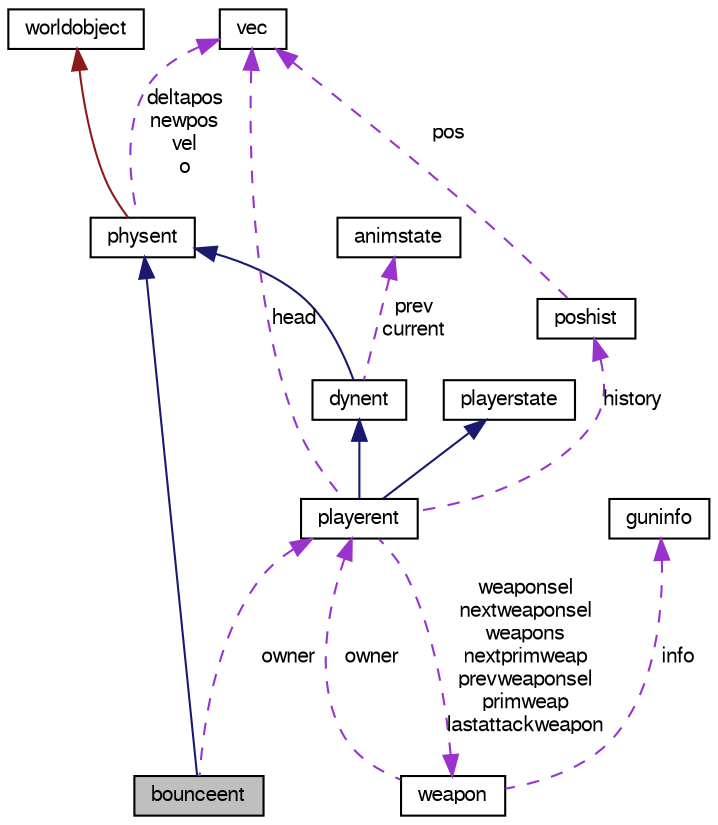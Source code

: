 digraph G
{
  edge [fontname="FreeSans",fontsize="10",labelfontname="FreeSans",labelfontsize="10"];
  node [fontname="FreeSans",fontsize="10",shape=record];
  Node1 [label="bounceent",height=0.2,width=0.4,color="black", fillcolor="grey75", style="filled" fontcolor="black"];
  Node2 -> Node1 [dir=back,color="midnightblue",fontsize="10",style="solid",fontname="FreeSans"];
  Node2 [label="physent",height=0.2,width=0.4,color="black", fillcolor="white", style="filled",URL="$classphysent.html"];
  Node3 -> Node2 [dir=back,color="firebrick4",fontsize="10",style="solid",fontname="FreeSans"];
  Node3 [label="worldobject",height=0.2,width=0.4,color="black", fillcolor="white", style="filled",URL="$classworldobject.html"];
  Node4 -> Node2 [dir=back,color="darkorchid3",fontsize="10",style="dashed",label="deltapos\nnewpos\nvel\no",fontname="FreeSans"];
  Node4 [label="vec",height=0.2,width=0.4,color="black", fillcolor="white", style="filled",URL="$structvec.html"];
  Node5 -> Node1 [dir=back,color="darkorchid3",fontsize="10",style="dashed",label="owner",fontname="FreeSans"];
  Node5 [label="playerent",height=0.2,width=0.4,color="black", fillcolor="white", style="filled",URL="$classplayerent.html"];
  Node6 -> Node5 [dir=back,color="midnightblue",fontsize="10",style="solid",fontname="FreeSans"];
  Node6 [label="dynent",height=0.2,width=0.4,color="black", fillcolor="white", style="filled",URL="$classdynent.html"];
  Node2 -> Node6 [dir=back,color="midnightblue",fontsize="10",style="solid",fontname="FreeSans"];
  Node7 -> Node6 [dir=back,color="darkorchid3",fontsize="10",style="dashed",label="prev\ncurrent",fontname="FreeSans"];
  Node7 [label="animstate",height=0.2,width=0.4,color="black", fillcolor="white", style="filled",URL="$structanimstate.html"];
  Node8 -> Node5 [dir=back,color="midnightblue",fontsize="10",style="solid",fontname="FreeSans"];
  Node8 [label="playerstate",height=0.2,width=0.4,color="black", fillcolor="white", style="filled",URL="$classplayerstate.html"];
  Node9 -> Node5 [dir=back,color="darkorchid3",fontsize="10",style="dashed",label="history",fontname="FreeSans"];
  Node9 [label="poshist",height=0.2,width=0.4,color="black", fillcolor="white", style="filled",URL="$structposhist.html"];
  Node4 -> Node9 [dir=back,color="darkorchid3",fontsize="10",style="dashed",label="pos",fontname="FreeSans"];
  Node10 -> Node5 [dir=back,color="darkorchid3",fontsize="10",style="dashed",label="weaponsel\nnextweaponsel\nweapons\nnextprimweap\nprevweaponsel\nprimweap\nlastattackweapon",fontname="FreeSans"];
  Node10 [label="weapon",height=0.2,width=0.4,color="black", fillcolor="white", style="filled",URL="$structweapon.html"];
  Node5 -> Node10 [dir=back,color="darkorchid3",fontsize="10",style="dashed",label="owner",fontname="FreeSans"];
  Node11 -> Node10 [dir=back,color="darkorchid3",fontsize="10",style="dashed",label="info",fontname="FreeSans"];
  Node11 [label="guninfo",height=0.2,width=0.4,color="black", fillcolor="white", style="filled",URL="$structguninfo.html"];
  Node4 -> Node5 [dir=back,color="darkorchid3",fontsize="10",style="dashed",label="head",fontname="FreeSans"];
}
